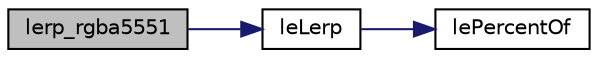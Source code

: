 digraph "lerp_rgba5551"
{
 // LATEX_PDF_SIZE
  edge [fontname="Helvetica",fontsize="10",labelfontname="Helvetica",labelfontsize="10"];
  node [fontname="Helvetica",fontsize="10",shape=record];
  rankdir="LR";
  Node1 [label="lerp_rgba5551",height=0.2,width=0.4,color="black", fillcolor="grey75", style="filled", fontcolor="black",tooltip=" "];
  Node1 -> Node2 [color="midnightblue",fontsize="10",style="solid",fontname="Helvetica"];
  Node2 [label="leLerp",height=0.2,width=0.4,color="black", fillcolor="white", style="filled",URL="$legato__math_8c.html#a0ae4ff7cc3174a0c39976874a180e263",tooltip=" "];
  Node2 -> Node3 [color="midnightblue",fontsize="10",style="solid",fontname="Helvetica"];
  Node3 [label="lePercentOf",height=0.2,width=0.4,color="black", fillcolor="white", style="filled",URL="$legato__math_8c.html#ae238ed9879981ecead3774ac347b1e38",tooltip=" "];
}
